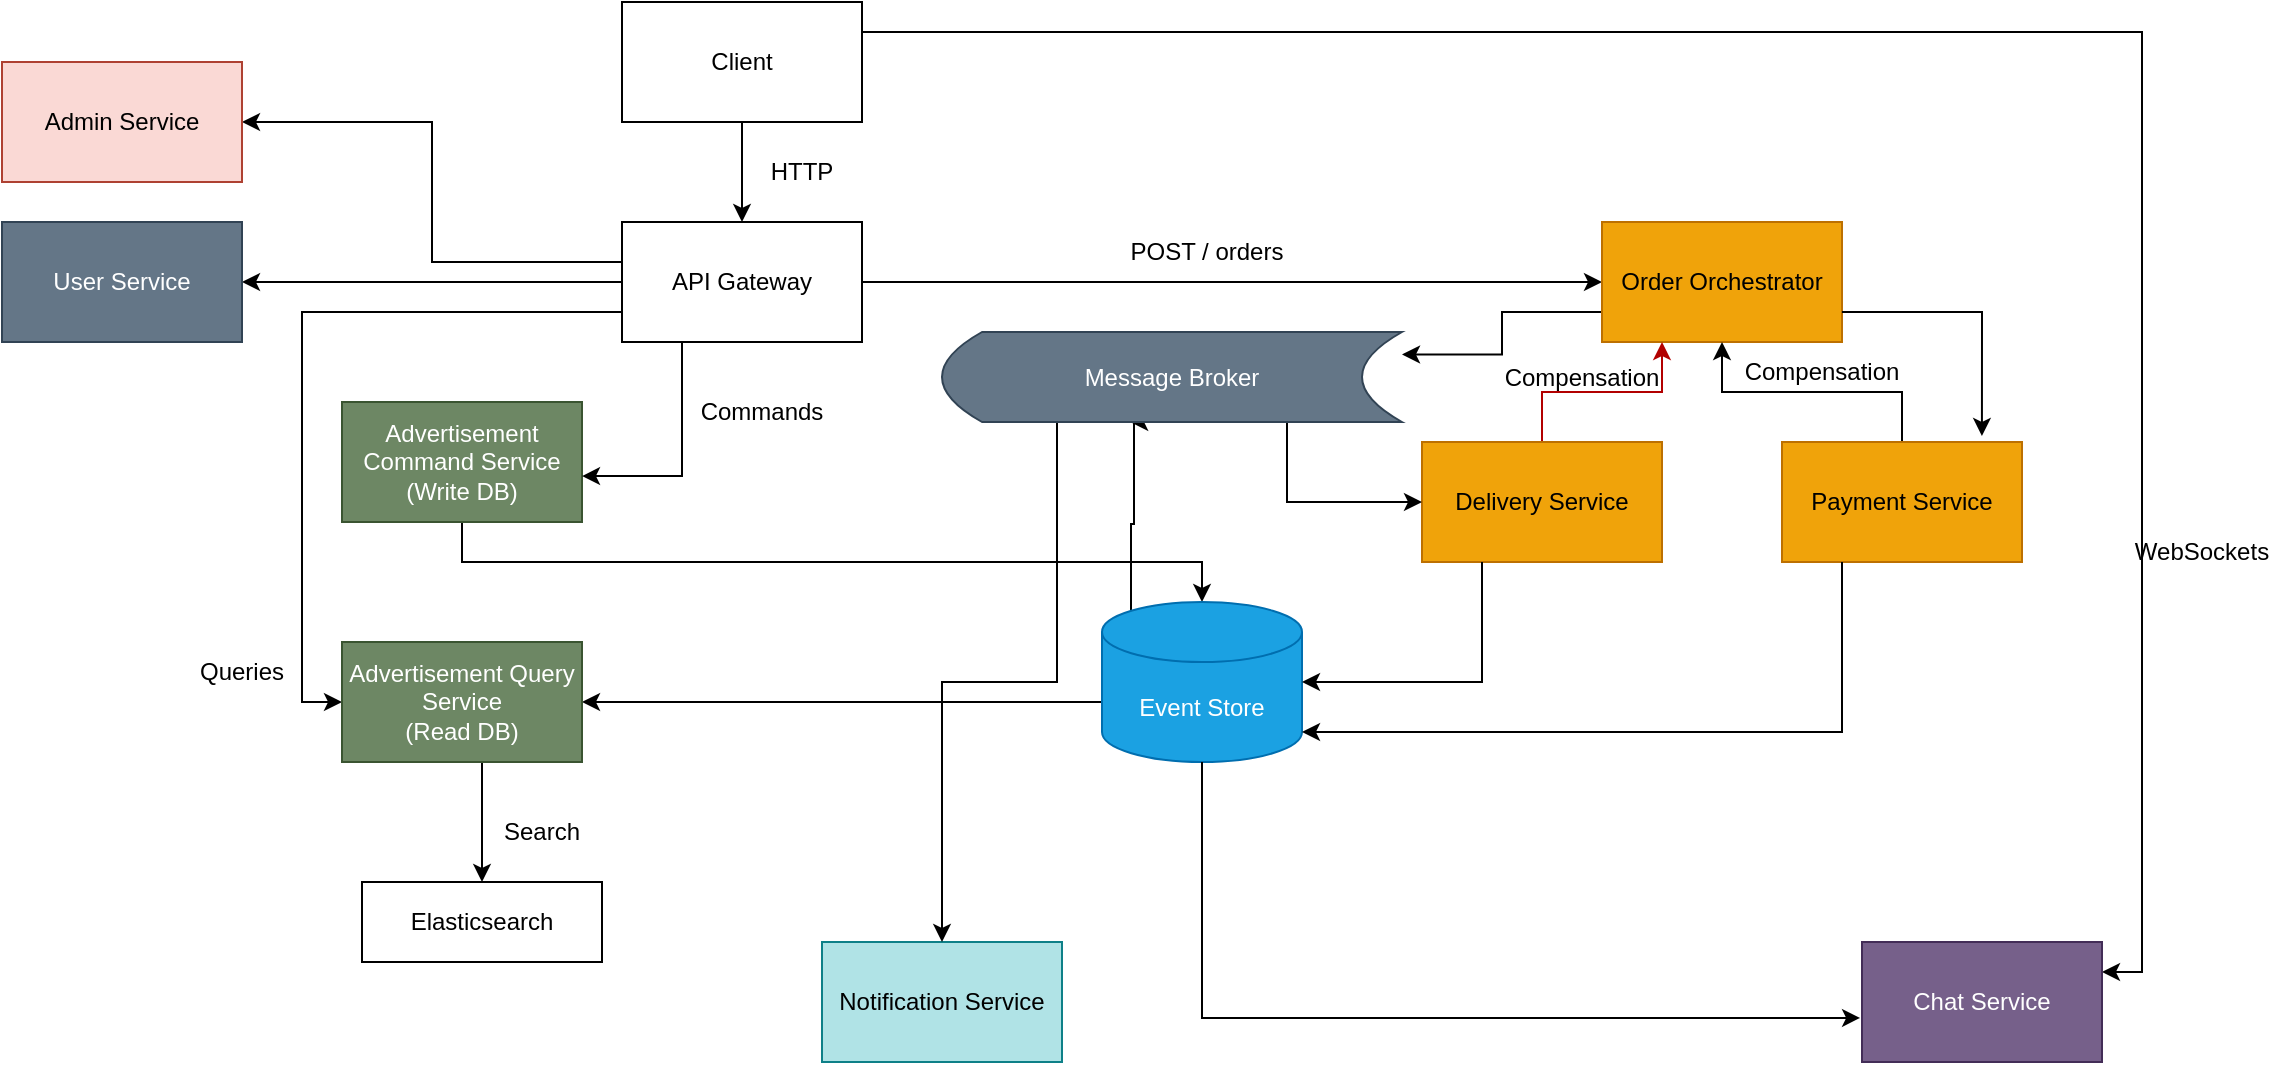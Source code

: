 <mxfile version="28.2.0">
  <diagram name="Страница — 1" id="Ct3DSJ8qnaju48pjgNJW">
    <mxGraphModel dx="996" dy="617" grid="1" gridSize="10" guides="1" tooltips="1" connect="1" arrows="1" fold="1" page="1" pageScale="1" pageWidth="1169" pageHeight="1654" math="0" shadow="0">
      <root>
        <mxCell id="0" />
        <mxCell id="1" parent="0" />
        <mxCell id="Q0Y84duZWJ84tq-aQWWk-3" style="edgeStyle=orthogonalEdgeStyle;rounded=0;orthogonalLoop=1;jettySize=auto;html=1;exitX=0.5;exitY=1;exitDx=0;exitDy=0;entryX=0.5;entryY=0;entryDx=0;entryDy=0;" parent="1" source="Q0Y84duZWJ84tq-aQWWk-1" target="Q0Y84duZWJ84tq-aQWWk-2" edge="1">
          <mxGeometry relative="1" as="geometry" />
        </mxCell>
        <mxCell id="Q0Y84duZWJ84tq-aQWWk-31" style="edgeStyle=orthogonalEdgeStyle;rounded=0;orthogonalLoop=1;jettySize=auto;html=1;exitX=1;exitY=0.5;exitDx=0;exitDy=0;entryX=1;entryY=0.5;entryDx=0;entryDy=0;" parent="1" edge="1">
          <mxGeometry relative="1" as="geometry">
            <Array as="points">
              <mxPoint x="1100" y="55" />
              <mxPoint x="1100" y="525" />
              <mxPoint x="1080" y="525" />
            </Array>
            <mxPoint x="460" y="55" as="sourcePoint" />
            <mxPoint x="1080" y="525" as="targetPoint" />
          </mxGeometry>
        </mxCell>
        <mxCell id="Q0Y84duZWJ84tq-aQWWk-1" value="Client" style="rounded=0;whiteSpace=wrap;html=1;" parent="1" vertex="1">
          <mxGeometry x="340" y="40" width="120" height="60" as="geometry" />
        </mxCell>
        <mxCell id="Q0Y84duZWJ84tq-aQWWk-25" style="edgeStyle=orthogonalEdgeStyle;rounded=0;orthogonalLoop=1;jettySize=auto;html=1;exitX=0;exitY=0.5;exitDx=0;exitDy=0;entryX=1;entryY=0.5;entryDx=0;entryDy=0;" parent="1" source="Q0Y84duZWJ84tq-aQWWk-2" target="Q0Y84duZWJ84tq-aQWWk-4" edge="1">
          <mxGeometry relative="1" as="geometry" />
        </mxCell>
        <mxCell id="Q0Y84duZWJ84tq-aQWWk-26" style="edgeStyle=orthogonalEdgeStyle;rounded=0;orthogonalLoop=1;jettySize=auto;html=1;exitX=0;exitY=0.75;exitDx=0;exitDy=0;entryX=0;entryY=0.5;entryDx=0;entryDy=0;" parent="1" source="Q0Y84duZWJ84tq-aQWWk-2" target="Q0Y84duZWJ84tq-aQWWk-15" edge="1">
          <mxGeometry relative="1" as="geometry" />
        </mxCell>
        <mxCell id="Q0Y84duZWJ84tq-aQWWk-39" style="edgeStyle=orthogonalEdgeStyle;rounded=0;orthogonalLoop=1;jettySize=auto;html=1;exitX=1;exitY=0.5;exitDx=0;exitDy=0;entryX=0;entryY=0.5;entryDx=0;entryDy=0;" parent="1" source="Q0Y84duZWJ84tq-aQWWk-2" target="Q0Y84duZWJ84tq-aQWWk-33" edge="1">
          <mxGeometry relative="1" as="geometry" />
        </mxCell>
        <mxCell id="RoA5CojsMWpZ35vaGren-5" style="edgeStyle=orthogonalEdgeStyle;rounded=0;orthogonalLoop=1;jettySize=auto;html=1;entryX=1;entryY=0.5;entryDx=0;entryDy=0;" edge="1" parent="1" source="Q0Y84duZWJ84tq-aQWWk-2" target="RoA5CojsMWpZ35vaGren-1">
          <mxGeometry relative="1" as="geometry">
            <Array as="points">
              <mxPoint x="245" y="170" />
              <mxPoint x="245" y="100" />
            </Array>
          </mxGeometry>
        </mxCell>
        <mxCell id="Q0Y84duZWJ84tq-aQWWk-2" value="API Gateway" style="rounded=0;whiteSpace=wrap;html=1;" parent="1" vertex="1">
          <mxGeometry x="340" y="150" width="120" height="60" as="geometry" />
        </mxCell>
        <mxCell id="Q0Y84duZWJ84tq-aQWWk-4" value="User Service" style="rounded=0;whiteSpace=wrap;html=1;fillColor=#647687;strokeColor=#314354;fontColor=#ffffff;" parent="1" vertex="1">
          <mxGeometry x="30" y="150" width="120" height="60" as="geometry" />
        </mxCell>
        <mxCell id="Q0Y84duZWJ84tq-aQWWk-17" style="edgeStyle=orthogonalEdgeStyle;rounded=0;orthogonalLoop=1;jettySize=auto;html=1;exitX=0.5;exitY=1;exitDx=0;exitDy=0;" parent="1" source="Q0Y84duZWJ84tq-aQWWk-8" target="Q0Y84duZWJ84tq-aQWWk-13" edge="1">
          <mxGeometry relative="1" as="geometry" />
        </mxCell>
        <mxCell id="Q0Y84duZWJ84tq-aQWWk-8" value="Advertisement Command Service&lt;div&gt;(Write DB)&lt;/div&gt;" style="rounded=0;whiteSpace=wrap;html=1;fillColor=#6d8764;fontColor=#ffffff;strokeColor=#3A5431;" parent="1" vertex="1">
          <mxGeometry x="200" y="240" width="120" height="60" as="geometry" />
        </mxCell>
        <mxCell id="Q0Y84duZWJ84tq-aQWWk-10" style="edgeStyle=orthogonalEdgeStyle;rounded=0;orthogonalLoop=1;jettySize=auto;html=1;exitX=0.25;exitY=1;exitDx=0;exitDy=0;entryX=1;entryY=0.617;entryDx=0;entryDy=0;entryPerimeter=0;" parent="1" source="Q0Y84duZWJ84tq-aQWWk-2" target="Q0Y84duZWJ84tq-aQWWk-8" edge="1">
          <mxGeometry relative="1" as="geometry" />
        </mxCell>
        <mxCell id="Q0Y84duZWJ84tq-aQWWk-11" value="Commands" style="text;strokeColor=none;align=center;fillColor=none;html=1;verticalAlign=middle;whiteSpace=wrap;rounded=0;" parent="1" vertex="1">
          <mxGeometry x="380" y="230" width="60" height="30" as="geometry" />
        </mxCell>
        <mxCell id="Q0Y84duZWJ84tq-aQWWk-27" style="edgeStyle=orthogonalEdgeStyle;rounded=0;orthogonalLoop=1;jettySize=auto;html=1;exitX=0;exitY=0.5;exitDx=0;exitDy=0;exitPerimeter=0;entryX=1;entryY=0.5;entryDx=0;entryDy=0;" parent="1" source="Q0Y84duZWJ84tq-aQWWk-13" target="Q0Y84duZWJ84tq-aQWWk-15" edge="1">
          <mxGeometry relative="1" as="geometry">
            <Array as="points">
              <mxPoint x="580" y="390" />
            </Array>
          </mxGeometry>
        </mxCell>
        <mxCell id="Q0Y84duZWJ84tq-aQWWk-50" style="edgeStyle=orthogonalEdgeStyle;rounded=0;orthogonalLoop=1;jettySize=auto;html=1;exitX=0.145;exitY=0;exitDx=0;exitDy=4.35;exitPerimeter=0;entryX=0.409;entryY=1;entryDx=0;entryDy=0;entryPerimeter=0;" parent="1" source="Q0Y84duZWJ84tq-aQWWk-13" target="Q0Y84duZWJ84tq-aQWWk-47" edge="1">
          <mxGeometry relative="1" as="geometry">
            <mxPoint x="595" y="260" as="targetPoint" />
            <Array as="points">
              <mxPoint x="595" y="301" />
              <mxPoint x="596" y="301" />
              <mxPoint x="596" y="250" />
            </Array>
          </mxGeometry>
        </mxCell>
        <mxCell id="Q0Y84duZWJ84tq-aQWWk-13" value="Event Store" style="shape=cylinder3;whiteSpace=wrap;html=1;boundedLbl=1;backgroundOutline=1;size=15;fillColor=#1ba1e2;fontColor=#ffffff;strokeColor=#006EAF;" parent="1" vertex="1">
          <mxGeometry x="580" y="340" width="100" height="80" as="geometry" />
        </mxCell>
        <mxCell id="Q0Y84duZWJ84tq-aQWWk-22" style="edgeStyle=orthogonalEdgeStyle;rounded=0;orthogonalLoop=1;jettySize=auto;html=1;exitX=0.75;exitY=1;exitDx=0;exitDy=0;entryX=0.5;entryY=0;entryDx=0;entryDy=0;" parent="1" source="Q0Y84duZWJ84tq-aQWWk-15" target="Q0Y84duZWJ84tq-aQWWk-21" edge="1">
          <mxGeometry relative="1" as="geometry">
            <Array as="points">
              <mxPoint x="270" y="420" />
            </Array>
          </mxGeometry>
        </mxCell>
        <mxCell id="Q0Y84duZWJ84tq-aQWWk-15" value="Advertisement Query Service&lt;div&gt;(Read DB)&lt;/div&gt;" style="rounded=0;whiteSpace=wrap;html=1;fillColor=#6d8764;fontColor=#ffffff;strokeColor=#3A5431;" parent="1" vertex="1">
          <mxGeometry x="200" y="360" width="120" height="60" as="geometry" />
        </mxCell>
        <mxCell id="Q0Y84duZWJ84tq-aQWWk-20" value="Queries" style="text;strokeColor=none;align=center;fillColor=none;html=1;verticalAlign=middle;whiteSpace=wrap;rounded=0;" parent="1" vertex="1">
          <mxGeometry x="120" y="360" width="60" height="30" as="geometry" />
        </mxCell>
        <mxCell id="Q0Y84duZWJ84tq-aQWWk-21" value="Elasticsearch" style="rounded=0;whiteSpace=wrap;html=1;" parent="1" vertex="1">
          <mxGeometry x="210" y="480" width="120" height="40" as="geometry" />
        </mxCell>
        <mxCell id="Q0Y84duZWJ84tq-aQWWk-23" value="Search" style="text;strokeColor=none;align=center;fillColor=none;html=1;verticalAlign=middle;whiteSpace=wrap;rounded=0;" parent="1" vertex="1">
          <mxGeometry x="270" y="440" width="60" height="30" as="geometry" />
        </mxCell>
        <mxCell id="Q0Y84duZWJ84tq-aQWWk-24" value="Notification Service" style="rounded=0;whiteSpace=wrap;html=1;fillColor=#b0e3e6;strokeColor=#0e8088;" parent="1" vertex="1">
          <mxGeometry x="440" y="510" width="120" height="60" as="geometry" />
        </mxCell>
        <mxCell id="Q0Y84duZWJ84tq-aQWWk-29" value="Chat Service" style="rounded=0;whiteSpace=wrap;html=1;fillColor=#76608a;fontColor=#ffffff;strokeColor=#432D57;" parent="1" vertex="1">
          <mxGeometry x="960" y="510" width="120" height="60" as="geometry" />
        </mxCell>
        <mxCell id="Q0Y84duZWJ84tq-aQWWk-32" value="WebSockets" style="text;strokeColor=none;align=center;fillColor=none;html=1;verticalAlign=middle;whiteSpace=wrap;rounded=0;" parent="1" vertex="1">
          <mxGeometry x="1100" y="300" width="60" height="30" as="geometry" />
        </mxCell>
        <mxCell id="Q0Y84duZWJ84tq-aQWWk-48" style="edgeStyle=orthogonalEdgeStyle;rounded=0;orthogonalLoop=1;jettySize=auto;html=1;exitX=0;exitY=0.75;exitDx=0;exitDy=0;entryX=1;entryY=0.25;entryDx=0;entryDy=0;" parent="1" source="Q0Y84duZWJ84tq-aQWWk-33" target="Q0Y84duZWJ84tq-aQWWk-47" edge="1">
          <mxGeometry relative="1" as="geometry" />
        </mxCell>
        <mxCell id="Q0Y84duZWJ84tq-aQWWk-33" value="Order Orchestrator" style="rounded=0;whiteSpace=wrap;html=1;fillColor=#f0a30a;fontColor=#000000;strokeColor=#BD7000;" parent="1" vertex="1">
          <mxGeometry x="830" y="150" width="120" height="60" as="geometry" />
        </mxCell>
        <mxCell id="Q0Y84duZWJ84tq-aQWWk-35" value="HTTP" style="text;strokeColor=none;align=center;fillColor=none;html=1;verticalAlign=middle;whiteSpace=wrap;rounded=0;" parent="1" vertex="1">
          <mxGeometry x="400" y="110" width="60" height="30" as="geometry" />
        </mxCell>
        <mxCell id="Q0Y84duZWJ84tq-aQWWk-37" value="POST / orders" style="text;strokeColor=none;align=center;fillColor=none;html=1;verticalAlign=middle;whiteSpace=wrap;rounded=0;" parent="1" vertex="1">
          <mxGeometry x="585" y="150" width="95" height="30" as="geometry" />
        </mxCell>
        <mxCell id="Q0Y84duZWJ84tq-aQWWk-38" style="edgeStyle=orthogonalEdgeStyle;rounded=0;orthogonalLoop=1;jettySize=auto;html=1;exitX=0.5;exitY=1;exitDx=0;exitDy=0;exitPerimeter=0;entryX=-0.008;entryY=0.633;entryDx=0;entryDy=0;entryPerimeter=0;" parent="1" source="Q0Y84duZWJ84tq-aQWWk-13" target="Q0Y84duZWJ84tq-aQWWk-29" edge="1">
          <mxGeometry relative="1" as="geometry" />
        </mxCell>
        <mxCell id="Q0Y84duZWJ84tq-aQWWk-53" style="edgeStyle=orthogonalEdgeStyle;rounded=0;orthogonalLoop=1;jettySize=auto;html=1;exitX=0.5;exitY=0;exitDx=0;exitDy=0;entryX=0.25;entryY=1;entryDx=0;entryDy=0;fillColor=#e51400;strokeColor=#B20000;" parent="1" source="Q0Y84duZWJ84tq-aQWWk-40" target="Q0Y84duZWJ84tq-aQWWk-33" edge="1">
          <mxGeometry relative="1" as="geometry" />
        </mxCell>
        <mxCell id="Q0Y84duZWJ84tq-aQWWk-40" value="Delivery Service" style="rounded=0;whiteSpace=wrap;html=1;fillColor=#f0a30a;fontColor=#000000;strokeColor=#BD7000;" parent="1" vertex="1">
          <mxGeometry x="740" y="260" width="120" height="60" as="geometry" />
        </mxCell>
        <mxCell id="Q0Y84duZWJ84tq-aQWWk-55" style="edgeStyle=orthogonalEdgeStyle;rounded=0;orthogonalLoop=1;jettySize=auto;html=1;exitX=0.25;exitY=0;exitDx=0;exitDy=0;entryX=0.5;entryY=1;entryDx=0;entryDy=0;" parent="1" source="Q0Y84duZWJ84tq-aQWWk-41" target="Q0Y84duZWJ84tq-aQWWk-33" edge="1">
          <mxGeometry relative="1" as="geometry">
            <Array as="points">
              <mxPoint x="980" y="260" />
              <mxPoint x="980" y="235" />
              <mxPoint x="890" y="235" />
            </Array>
          </mxGeometry>
        </mxCell>
        <mxCell id="Q0Y84duZWJ84tq-aQWWk-41" value="Payment Service" style="rounded=0;whiteSpace=wrap;html=1;fillColor=#f0a30a;fontColor=#000000;strokeColor=#BD7000;" parent="1" vertex="1">
          <mxGeometry x="920" y="260" width="120" height="60" as="geometry" />
        </mxCell>
        <mxCell id="Q0Y84duZWJ84tq-aQWWk-44" style="edgeStyle=orthogonalEdgeStyle;rounded=0;orthogonalLoop=1;jettySize=auto;html=1;exitX=1;exitY=0.75;exitDx=0;exitDy=0;entryX=0.833;entryY=-0.05;entryDx=0;entryDy=0;entryPerimeter=0;" parent="1" source="Q0Y84duZWJ84tq-aQWWk-33" target="Q0Y84duZWJ84tq-aQWWk-41" edge="1">
          <mxGeometry relative="1" as="geometry" />
        </mxCell>
        <mxCell id="Q0Y84duZWJ84tq-aQWWk-45" style="edgeStyle=orthogonalEdgeStyle;rounded=0;orthogonalLoop=1;jettySize=auto;html=1;exitX=0.25;exitY=1;exitDx=0;exitDy=0;entryX=1;entryY=0.5;entryDx=0;entryDy=0;entryPerimeter=0;" parent="1" source="Q0Y84duZWJ84tq-aQWWk-40" target="Q0Y84duZWJ84tq-aQWWk-13" edge="1">
          <mxGeometry relative="1" as="geometry" />
        </mxCell>
        <mxCell id="Q0Y84duZWJ84tq-aQWWk-49" style="edgeStyle=orthogonalEdgeStyle;rounded=0;orthogonalLoop=1;jettySize=auto;html=1;exitX=0.75;exitY=1;exitDx=0;exitDy=0;entryX=0;entryY=0.5;entryDx=0;entryDy=0;" parent="1" source="Q0Y84duZWJ84tq-aQWWk-47" target="Q0Y84duZWJ84tq-aQWWk-40" edge="1">
          <mxGeometry relative="1" as="geometry" />
        </mxCell>
        <mxCell id="Q0Y84duZWJ84tq-aQWWk-52" style="edgeStyle=orthogonalEdgeStyle;rounded=0;orthogonalLoop=1;jettySize=auto;html=1;exitX=0.25;exitY=1;exitDx=0;exitDy=0;entryX=0.5;entryY=0;entryDx=0;entryDy=0;" parent="1" source="Q0Y84duZWJ84tq-aQWWk-47" target="Q0Y84duZWJ84tq-aQWWk-24" edge="1">
          <mxGeometry relative="1" as="geometry" />
        </mxCell>
        <mxCell id="Q0Y84duZWJ84tq-aQWWk-47" value="Message Broker" style="shape=dataStorage;whiteSpace=wrap;html=1;fixedSize=1;fillColor=#647687;fontColor=#ffffff;strokeColor=#314354;" parent="1" vertex="1">
          <mxGeometry x="500" y="205" width="230" height="45" as="geometry" />
        </mxCell>
        <mxCell id="Q0Y84duZWJ84tq-aQWWk-54" value="Compensation" style="text;strokeColor=none;align=center;fillColor=none;html=1;verticalAlign=middle;whiteSpace=wrap;rounded=0;" parent="1" vertex="1">
          <mxGeometry x="790" y="212.5" width="60" height="30" as="geometry" />
        </mxCell>
        <mxCell id="Q0Y84duZWJ84tq-aQWWk-56" value="Compensation" style="text;strokeColor=none;align=center;fillColor=none;html=1;verticalAlign=middle;whiteSpace=wrap;rounded=0;" parent="1" vertex="1">
          <mxGeometry x="910" y="210" width="60" height="30" as="geometry" />
        </mxCell>
        <mxCell id="Q0Y84duZWJ84tq-aQWWk-57" style="edgeStyle=orthogonalEdgeStyle;rounded=0;orthogonalLoop=1;jettySize=auto;html=1;exitX=0.25;exitY=1;exitDx=0;exitDy=0;entryX=1;entryY=1;entryDx=0;entryDy=-15;entryPerimeter=0;" parent="1" source="Q0Y84duZWJ84tq-aQWWk-41" target="Q0Y84duZWJ84tq-aQWWk-13" edge="1">
          <mxGeometry relative="1" as="geometry" />
        </mxCell>
        <mxCell id="RoA5CojsMWpZ35vaGren-1" value="Admin Service" style="rounded=0;whiteSpace=wrap;html=1;fillColor=#fad9d5;strokeColor=#ae4132;" vertex="1" parent="1">
          <mxGeometry x="30" y="70" width="120" height="60" as="geometry" />
        </mxCell>
      </root>
    </mxGraphModel>
  </diagram>
</mxfile>
